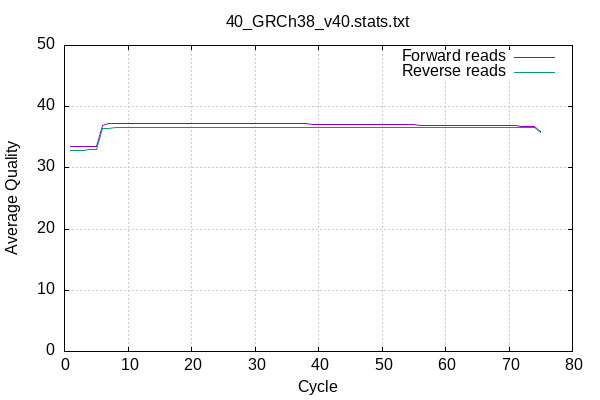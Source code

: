 
            set terminal png size 600,400 truecolor
            set output "plots/quals.png"
            set grid xtics ytics y2tics back lc rgb "#cccccc"
            set ylabel "Average Quality"
            set xlabel "Cycle"
            set yrange [0:50]
            set title "40_GRCh38_v40.stats.txt" noenhanced
            plot '-' using 1:2 with lines title 'Forward reads' , '-' using 1:2 with lines title 'Reverse reads'
        1	33.47
2	33.50
3	33.51
4	33.52
5	33.52
6	37.00
7	37.18
8	37.24
9	37.30
10	37.25
11	37.26
12	37.26
13	37.26
14	37.26
15	37.26
16	37.25
17	37.26
18	37.27
19	37.30
20	37.29
21	37.30
22	37.28
23	37.30
24	37.30
25	37.30
26	37.26
27	37.26
28	37.24
29	37.21
30	37.22
31	37.23
32	37.23
33	37.24
34	37.22
35	37.24
36	37.21
37	37.19
38	37.18
39	37.15
40	37.14
41	37.11
42	37.12
43	37.12
44	37.10
45	37.08
46	37.09
47	37.09
48	37.07
49	37.08
50	37.07
51	37.06
52	37.06
53	37.04
54	37.01
55	37.02
56	36.98
57	36.99
58	36.97
59	36.97
60	36.95
61	36.96
62	36.95
63	36.94
64	36.94
65	36.92
66	36.92
67	36.89
68	36.88
69	36.89
70	36.88
71	36.85
72	36.84
73	36.83
74	36.84
75	35.98
end
1	32.88
2	32.87
3	32.90
4	32.95
5	32.97
6	36.47
7	36.50
8	36.53
9	36.54
10	36.54
11	36.60
12	36.59
13	36.55
14	36.57
15	36.55
16	36.55
17	36.58
18	36.58
19	36.58
20	36.59
21	36.59
22	36.60
23	36.59
24	36.60
25	36.60
26	36.60
27	36.61
28	36.62
29	36.62
30	36.63
31	36.63
32	36.65
33	36.66
34	36.64
35	36.66
36	36.64
37	36.67
38	36.66
39	36.67
40	36.66
41	36.67
42	36.67
43	36.67
44	36.65
45	36.65
46	36.66
47	36.65
48	36.65
49	36.67
50	36.67
51	36.67
52	36.66
53	36.66
54	36.63
55	36.65
56	36.63
57	36.64
58	36.62
59	36.63
60	36.59
61	36.62
62	36.62
63	36.61
64	36.62
65	36.61
66	36.59
67	36.58
68	36.58
69	36.59
70	36.60
71	36.57
72	36.56
73	36.55
74	36.52
75	35.74
end
